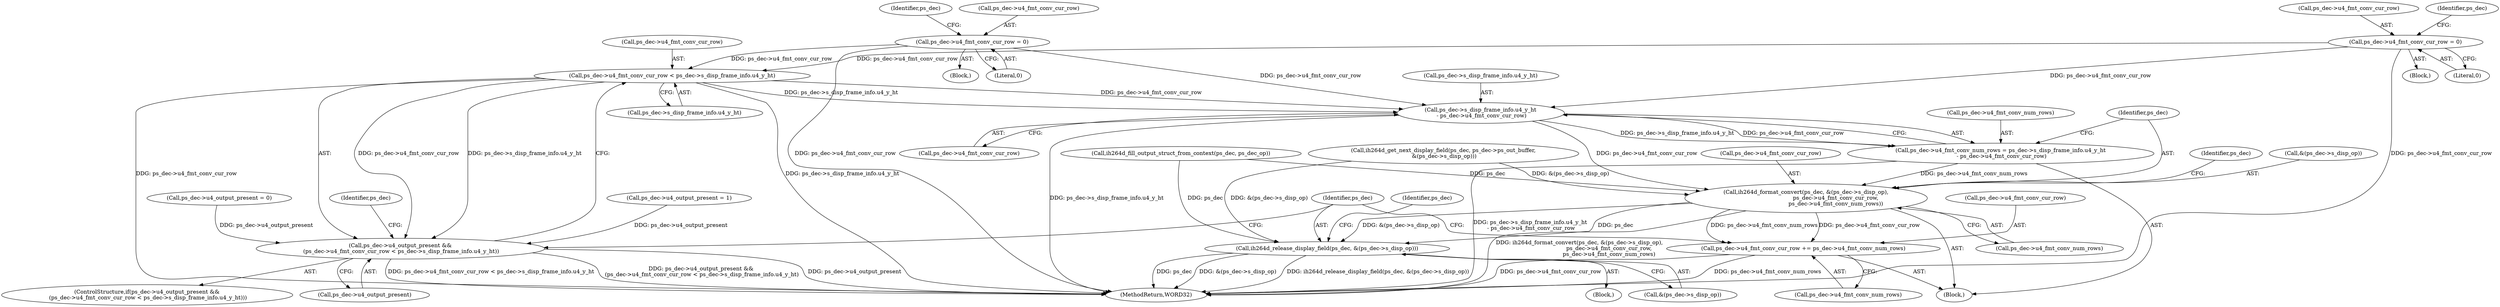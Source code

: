 digraph "0_Android_7554755536019e439433c515eeb44e701fb3bfb2@pointer" {
"1002030" [label="(Call,ps_dec->u4_fmt_conv_cur_row < ps_dec->s_disp_frame_info.u4_y_ht)"];
"1000332" [label="(Call,ps_dec->u4_fmt_conv_cur_row = 0)"];
"1002012" [label="(Call,ps_dec->u4_fmt_conv_cur_row = 0)"];
"1002026" [label="(Call,ps_dec->u4_output_present &&\n (ps_dec->u4_fmt_conv_cur_row < ps_dec->s_disp_frame_info.u4_y_ht))"];
"1002044" [label="(Call,ps_dec->s_disp_frame_info.u4_y_ht\n - ps_dec->u4_fmt_conv_cur_row)"];
"1002040" [label="(Call,ps_dec->u4_fmt_conv_num_rows = ps_dec->s_disp_frame_info.u4_y_ht\n - ps_dec->u4_fmt_conv_cur_row)"];
"1002053" [label="(Call,ih264d_format_convert(ps_dec, &(ps_dec->s_disp_op),\n                                  ps_dec->u4_fmt_conv_cur_row,\n                                  ps_dec->u4_fmt_conv_num_rows))"];
"1002065" [label="(Call,ps_dec->u4_fmt_conv_cur_row += ps_dec->u4_fmt_conv_num_rows)"];
"1002072" [label="(Call,ih264d_release_display_field(ps_dec, &(ps_dec->s_disp_op)))"];
"1002040" [label="(Call,ps_dec->u4_fmt_conv_num_rows = ps_dec->s_disp_frame_info.u4_y_ht\n - ps_dec->u4_fmt_conv_cur_row)"];
"1002042" [label="(Identifier,ps_dec)"];
"1000339" [label="(Identifier,ps_dec)"];
"1002027" [label="(Call,ps_dec->u4_output_present)"];
"1000332" [label="(Call,ps_dec->u4_fmt_conv_cur_row = 0)"];
"1002013" [label="(Call,ps_dec->u4_fmt_conv_cur_row)"];
"1002025" [label="(ControlStructure,if(ps_dec->u4_output_present &&\n (ps_dec->u4_fmt_conv_cur_row < ps_dec->s_disp_frame_info.u4_y_ht)))"];
"1002073" [label="(Identifier,ps_dec)"];
"1002012" [label="(Call,ps_dec->u4_fmt_conv_cur_row = 0)"];
"1002045" [label="(Call,ps_dec->s_disp_frame_info.u4_y_ht)"];
"1002041" [label="(Call,ps_dec->u4_fmt_conv_num_rows)"];
"1002069" [label="(Call,ps_dec->u4_fmt_conv_num_rows)"];
"1002067" [label="(Identifier,ps_dec)"];
"1002050" [label="(Call,ps_dec->u4_fmt_conv_cur_row)"];
"1002065" [label="(Call,ps_dec->u4_fmt_conv_cur_row += ps_dec->u4_fmt_conv_num_rows)"];
"1002044" [label="(Call,ps_dec->s_disp_frame_info.u4_y_ht\n - ps_dec->u4_fmt_conv_cur_row)"];
"1002019" [label="(Identifier,ps_dec)"];
"1002062" [label="(Call,ps_dec->u4_fmt_conv_num_rows)"];
"1002142" [label="(MethodReturn,WORD32)"];
"1002026" [label="(Call,ps_dec->u4_output_present &&\n (ps_dec->u4_fmt_conv_cur_row < ps_dec->s_disp_frame_info.u4_y_ht))"];
"1000151" [label="(Block,)"];
"1002066" [label="(Call,ps_dec->u4_fmt_conv_cur_row)"];
"1002030" [label="(Call,ps_dec->u4_fmt_conv_cur_row < ps_dec->s_disp_frame_info.u4_y_ht)"];
"1002017" [label="(Call,ps_dec->u4_output_present = 1)"];
"1002072" [label="(Call,ih264d_release_display_field(ps_dec, &(ps_dec->s_disp_op)))"];
"1001982" [label="(Block,)"];
"1002055" [label="(Call,&(ps_dec->s_disp_op))"];
"1002022" [label="(Call,ih264d_fill_output_struct_from_context(ps_dec, ps_dec_op))"];
"1002074" [label="(Call,&(ps_dec->s_disp_op))"];
"1000337" [label="(Call,ps_dec->u4_output_present = 0)"];
"1000336" [label="(Literal,0)"];
"1002011" [label="(Block,)"];
"1002034" [label="(Call,ps_dec->s_disp_frame_info.u4_y_ht)"];
"1000333" [label="(Call,ps_dec->u4_fmt_conv_cur_row)"];
"1001994" [label="(Call,ih264d_get_next_display_field(ps_dec, ps_dec->ps_out_buffer,\n &(ps_dec->s_disp_op)))"];
"1002053" [label="(Call,ih264d_format_convert(ps_dec, &(ps_dec->s_disp_op),\n                                  ps_dec->u4_fmt_conv_cur_row,\n                                  ps_dec->u4_fmt_conv_num_rows))"];
"1002059" [label="(Call,ps_dec->u4_fmt_conv_cur_row)"];
"1002039" [label="(Block,)"];
"1002082" [label="(Identifier,ps_dec)"];
"1002031" [label="(Call,ps_dec->u4_fmt_conv_cur_row)"];
"1002054" [label="(Identifier,ps_dec)"];
"1002016" [label="(Literal,0)"];
"1002030" -> "1002026"  [label="AST: "];
"1002030" -> "1002034"  [label="CFG: "];
"1002031" -> "1002030"  [label="AST: "];
"1002034" -> "1002030"  [label="AST: "];
"1002026" -> "1002030"  [label="CFG: "];
"1002030" -> "1002142"  [label="DDG: ps_dec->s_disp_frame_info.u4_y_ht"];
"1002030" -> "1002142"  [label="DDG: ps_dec->u4_fmt_conv_cur_row"];
"1002030" -> "1002026"  [label="DDG: ps_dec->u4_fmt_conv_cur_row"];
"1002030" -> "1002026"  [label="DDG: ps_dec->s_disp_frame_info.u4_y_ht"];
"1000332" -> "1002030"  [label="DDG: ps_dec->u4_fmt_conv_cur_row"];
"1002012" -> "1002030"  [label="DDG: ps_dec->u4_fmt_conv_cur_row"];
"1002030" -> "1002044"  [label="DDG: ps_dec->s_disp_frame_info.u4_y_ht"];
"1002030" -> "1002044"  [label="DDG: ps_dec->u4_fmt_conv_cur_row"];
"1000332" -> "1000151"  [label="AST: "];
"1000332" -> "1000336"  [label="CFG: "];
"1000333" -> "1000332"  [label="AST: "];
"1000336" -> "1000332"  [label="AST: "];
"1000339" -> "1000332"  [label="CFG: "];
"1000332" -> "1002142"  [label="DDG: ps_dec->u4_fmt_conv_cur_row"];
"1000332" -> "1002044"  [label="DDG: ps_dec->u4_fmt_conv_cur_row"];
"1002012" -> "1002011"  [label="AST: "];
"1002012" -> "1002016"  [label="CFG: "];
"1002013" -> "1002012"  [label="AST: "];
"1002016" -> "1002012"  [label="AST: "];
"1002019" -> "1002012"  [label="CFG: "];
"1002012" -> "1002142"  [label="DDG: ps_dec->u4_fmt_conv_cur_row"];
"1002012" -> "1002044"  [label="DDG: ps_dec->u4_fmt_conv_cur_row"];
"1002026" -> "1002025"  [label="AST: "];
"1002026" -> "1002027"  [label="CFG: "];
"1002027" -> "1002026"  [label="AST: "];
"1002042" -> "1002026"  [label="CFG: "];
"1002073" -> "1002026"  [label="CFG: "];
"1002026" -> "1002142"  [label="DDG: ps_dec->u4_fmt_conv_cur_row < ps_dec->s_disp_frame_info.u4_y_ht"];
"1002026" -> "1002142"  [label="DDG: ps_dec->u4_output_present &&\n (ps_dec->u4_fmt_conv_cur_row < ps_dec->s_disp_frame_info.u4_y_ht)"];
"1002026" -> "1002142"  [label="DDG: ps_dec->u4_output_present"];
"1002017" -> "1002026"  [label="DDG: ps_dec->u4_output_present"];
"1000337" -> "1002026"  [label="DDG: ps_dec->u4_output_present"];
"1002044" -> "1002040"  [label="AST: "];
"1002044" -> "1002050"  [label="CFG: "];
"1002045" -> "1002044"  [label="AST: "];
"1002050" -> "1002044"  [label="AST: "];
"1002040" -> "1002044"  [label="CFG: "];
"1002044" -> "1002142"  [label="DDG: ps_dec->s_disp_frame_info.u4_y_ht"];
"1002044" -> "1002040"  [label="DDG: ps_dec->s_disp_frame_info.u4_y_ht"];
"1002044" -> "1002040"  [label="DDG: ps_dec->u4_fmt_conv_cur_row"];
"1002044" -> "1002053"  [label="DDG: ps_dec->u4_fmt_conv_cur_row"];
"1002040" -> "1002039"  [label="AST: "];
"1002041" -> "1002040"  [label="AST: "];
"1002054" -> "1002040"  [label="CFG: "];
"1002040" -> "1002142"  [label="DDG: ps_dec->s_disp_frame_info.u4_y_ht\n - ps_dec->u4_fmt_conv_cur_row"];
"1002040" -> "1002053"  [label="DDG: ps_dec->u4_fmt_conv_num_rows"];
"1002053" -> "1002039"  [label="AST: "];
"1002053" -> "1002062"  [label="CFG: "];
"1002054" -> "1002053"  [label="AST: "];
"1002055" -> "1002053"  [label="AST: "];
"1002059" -> "1002053"  [label="AST: "];
"1002062" -> "1002053"  [label="AST: "];
"1002067" -> "1002053"  [label="CFG: "];
"1002053" -> "1002142"  [label="DDG: ih264d_format_convert(ps_dec, &(ps_dec->s_disp_op),\n                                  ps_dec->u4_fmt_conv_cur_row,\n                                  ps_dec->u4_fmt_conv_num_rows)"];
"1002022" -> "1002053"  [label="DDG: ps_dec"];
"1001994" -> "1002053"  [label="DDG: &(ps_dec->s_disp_op)"];
"1002053" -> "1002065"  [label="DDG: ps_dec->u4_fmt_conv_num_rows"];
"1002053" -> "1002065"  [label="DDG: ps_dec->u4_fmt_conv_cur_row"];
"1002053" -> "1002072"  [label="DDG: ps_dec"];
"1002053" -> "1002072"  [label="DDG: &(ps_dec->s_disp_op)"];
"1002065" -> "1002039"  [label="AST: "];
"1002065" -> "1002069"  [label="CFG: "];
"1002066" -> "1002065"  [label="AST: "];
"1002069" -> "1002065"  [label="AST: "];
"1002073" -> "1002065"  [label="CFG: "];
"1002065" -> "1002142"  [label="DDG: ps_dec->u4_fmt_conv_cur_row"];
"1002065" -> "1002142"  [label="DDG: ps_dec->u4_fmt_conv_num_rows"];
"1002072" -> "1001982"  [label="AST: "];
"1002072" -> "1002074"  [label="CFG: "];
"1002073" -> "1002072"  [label="AST: "];
"1002074" -> "1002072"  [label="AST: "];
"1002082" -> "1002072"  [label="CFG: "];
"1002072" -> "1002142"  [label="DDG: ih264d_release_display_field(ps_dec, &(ps_dec->s_disp_op))"];
"1002072" -> "1002142"  [label="DDG: ps_dec"];
"1002072" -> "1002142"  [label="DDG: &(ps_dec->s_disp_op)"];
"1002022" -> "1002072"  [label="DDG: ps_dec"];
"1001994" -> "1002072"  [label="DDG: &(ps_dec->s_disp_op)"];
}
